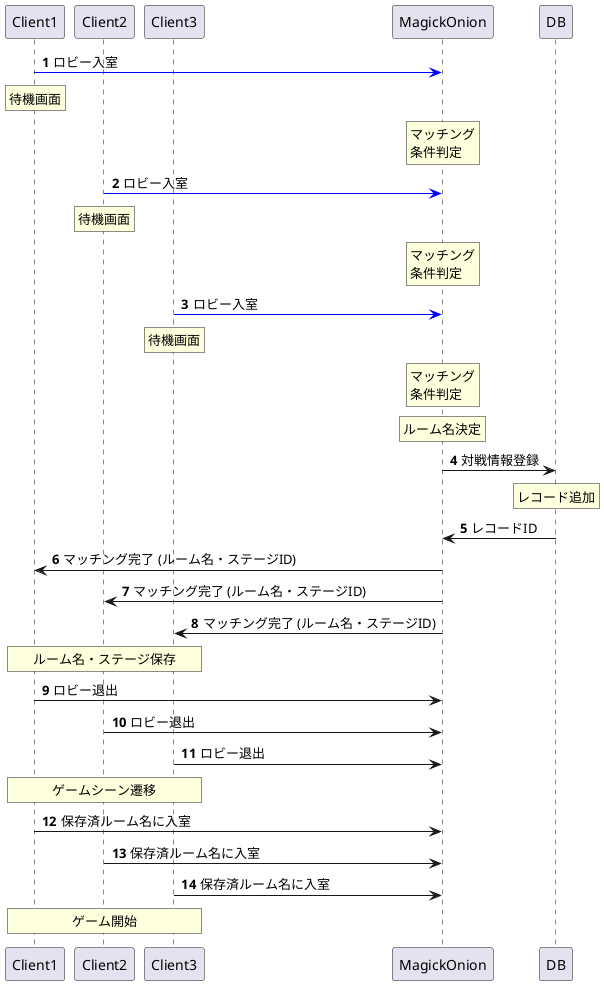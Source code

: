 @startuml
'https://plantuml.com/sequence-diagram

participant Client1
participant Client2
participant Client3
participant MagickOnion
participant DB

autonumber

Client1 -[#blue]> MagickOnion : ロビー入室
rnote over Client1 : 待機画面
rnote over MagickOnion : マッチング\n条件判定

Client2 -[#blue]> MagickOnion : ロビー入室
rnote over Client2 : 待機画面
rnote over MagickOnion : マッチング\n条件判定

Client3 -[#blue]> MagickOnion : ロビー入室
rnote over Client3 : 待機画面
rnote over MagickOnion : マッチング\n条件判定

rnote over MagickOnion : ルーム名決定
MagickOnion -> DB : 対戦情報登録
rnote over DB : レコード追加
MagickOnion <- DB : レコードID

Client1 <- MagickOnion : マッチング完了 (ルーム名・ステージID)
Client2 <- MagickOnion : マッチング完了 (ルーム名・ステージID)
Client3 <- MagickOnion : マッチング完了 (ルーム名・ステージID)

rnote over Client1,Client3 : ルーム名・ステージ保存

Client1 -> MagickOnion : ロビー退出
Client2 -> MagickOnion : ロビー退出
Client3 -> MagickOnion : ロビー退出

rnote over Client1,Client3 : ゲームシーン遷移

Client1 -> MagickOnion : 保存済ルーム名に入室
Client2 -> MagickOnion : 保存済ルーム名に入室
Client3 -> MagickOnion : 保存済ルーム名に入室

rnote over Client1,Client3 : ゲーム開始

@enduml